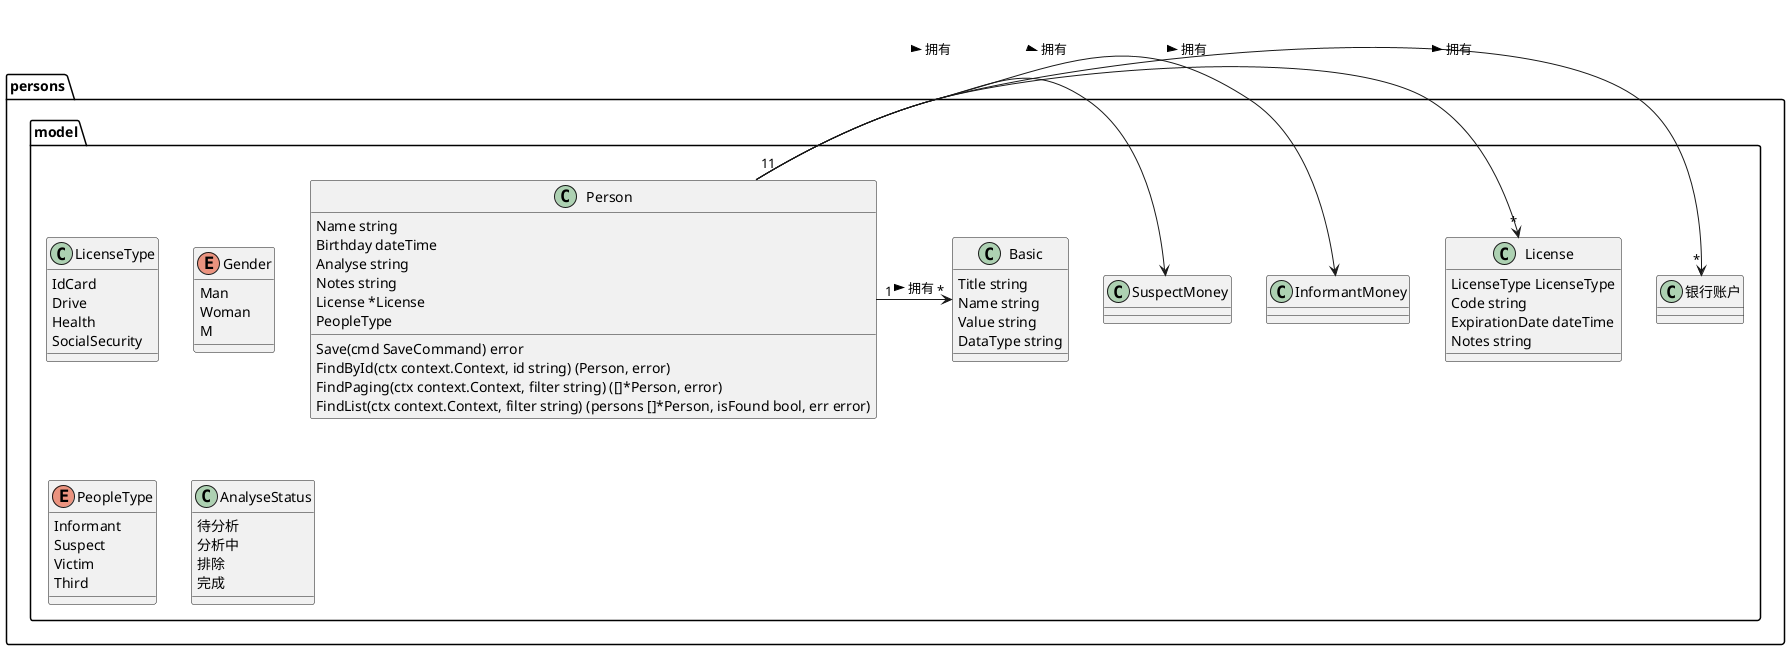 @startuml

' 模型分析
namespace persons{
    namespace model {

        '人员
        ' @aggerage
        class Person  {
            '@data{size:100,tiltes:{cn:"姓名"}} @grid{width:200} @form{}
            Name string
            '出生日期
            Birthday dateTime
            '分析状态
            Analyse string
            '备注
            Notes string
            License *License
            PeopleType
            '保存 @command
            Save(cmd SaveCommand) error
            '按Id查询 @query
            FindById(ctx context.Context, id string) (Person, error)
            '按Id查询 @query
            FindPaging(ctx context.Context, filter string) ([]*Person, error)
            '按Id查询 @query
            FindList(ctx context.Context, filter string) (persons []*Person, isFound bool, err error)
        }

        class Basic {
            '分析状态
            Title string
            Name string
            Value string
            DataType string
        }

        '证件
        class License {
            '截止日期
            LicenseType LicenseType
            '卡号
            Code string
            '截止日期
            ExpirationDate dateTime
            '备注
            Notes string
        }

        '证件类型
        class LicenseType {
            '身份证
            IdCard
            '驾驶证
            Drive
            '医保
            Health
            '社会卡
            SocialSecurity
        }


        '性别
        enum Gender {
            '男
            Man
            '女
            Woman
            '@
            M
        }

        '人员类型
        enum  PeopleType {
            '报案人
            Informant
            '嫌疑人
            Suspect
            '受害人
            Victim
            '第三人
            Third
        }

        '报案人金额
        class InformantMoney  {
        }

        '嫌疑人金额
        class SuspectMoney {
        }

        class AnalyseStatus {
            待分析
            分析中
            排除
            完成
        }

        Person ”1“->"*" 银行账户 :> 拥有
        Person ”1“->"*" License :> 拥有
        Person -> InformantMoney :> 拥有
        Person -> SuspectMoney :> 拥有
        Person ”1“->"*" Basic :> 拥有

    }

}


@enduml

